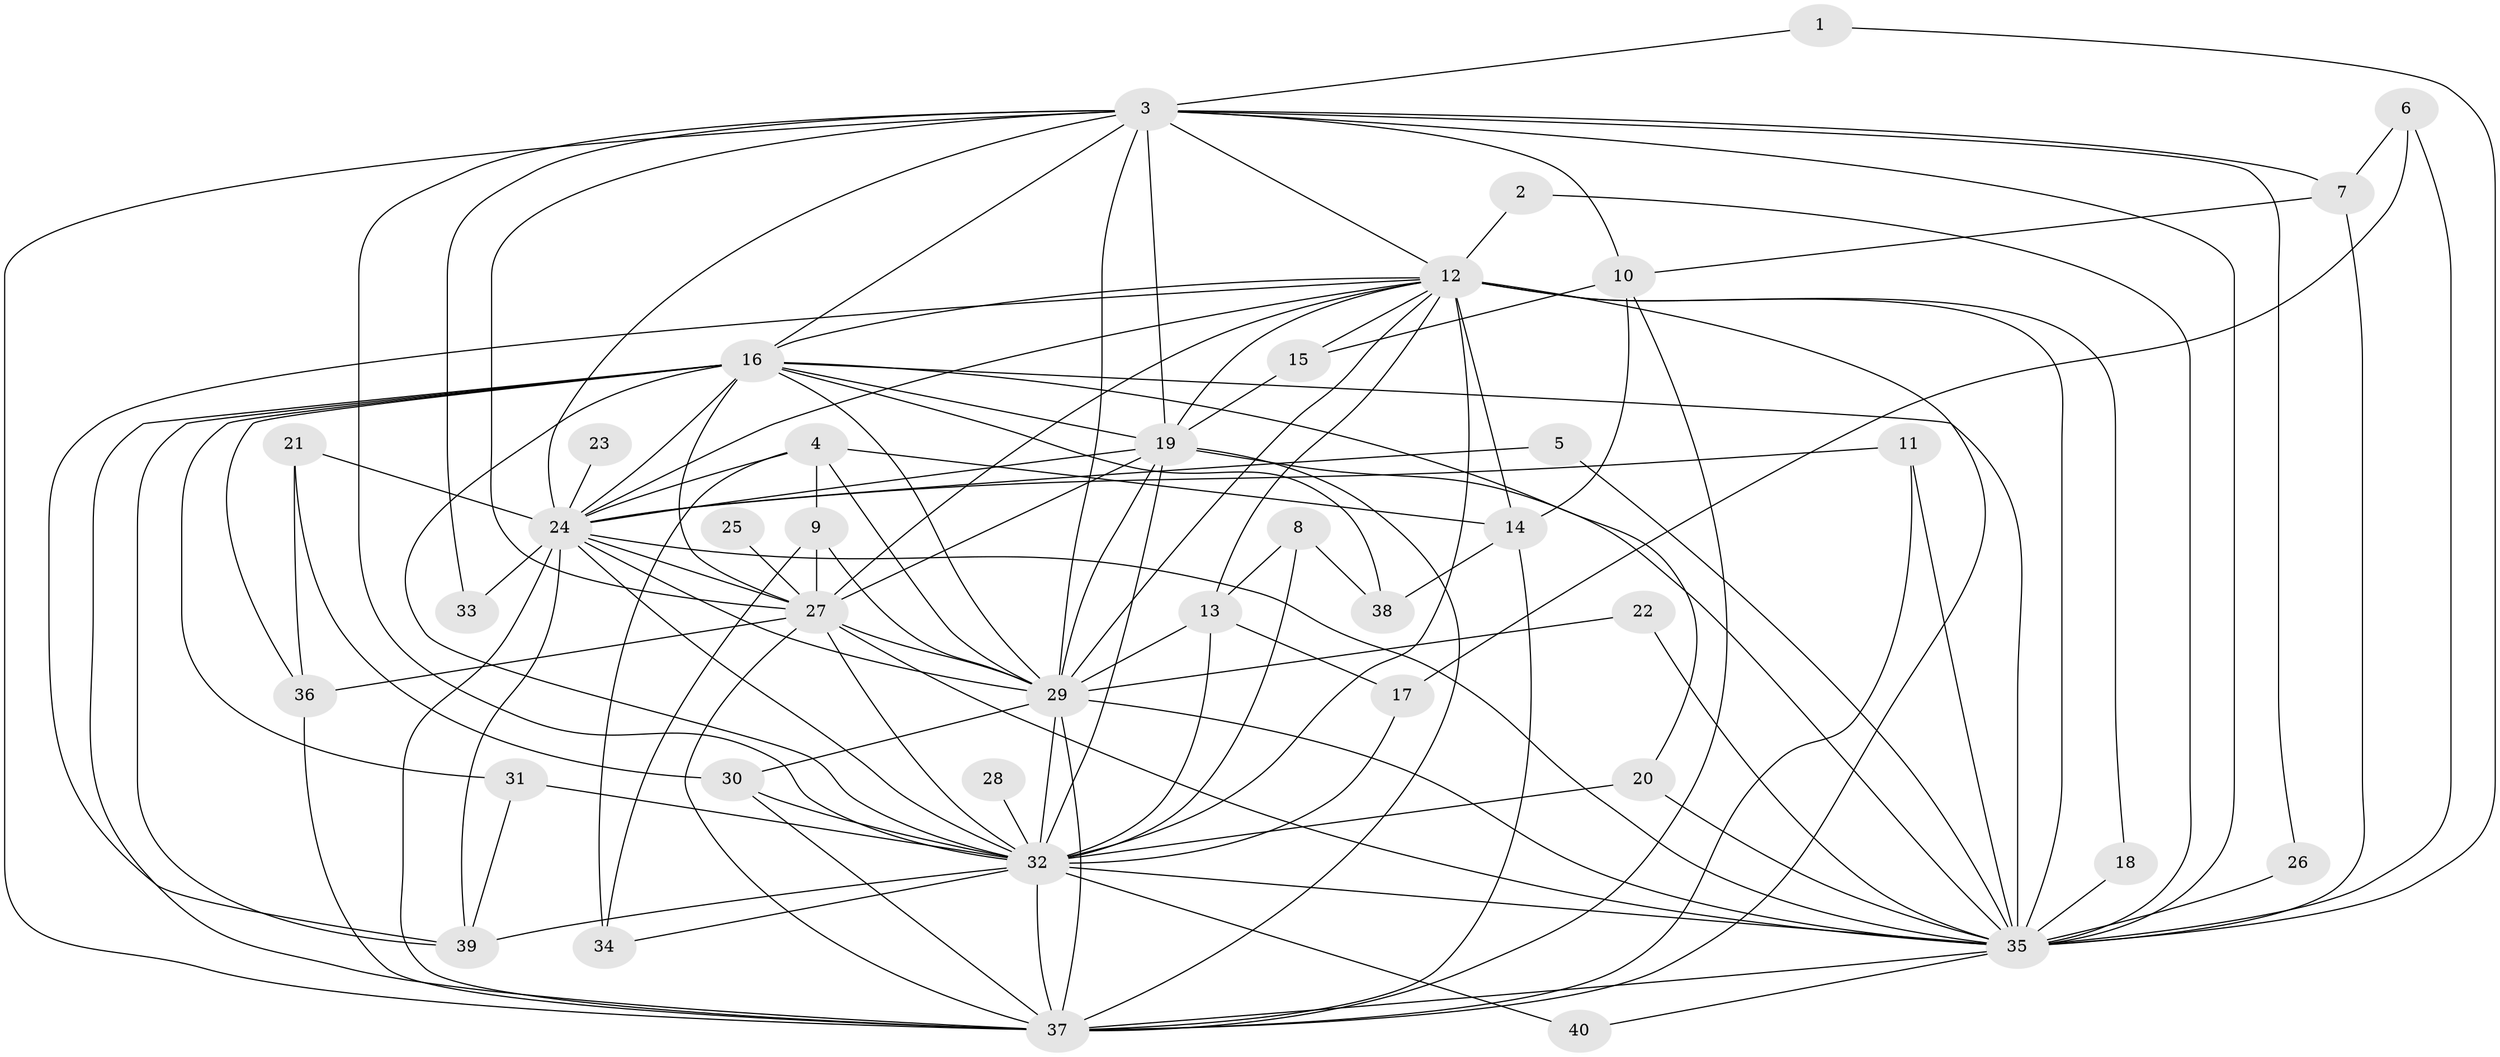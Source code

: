 // original degree distribution, {20: 0.0375, 16: 0.0375, 18: 0.0125, 23: 0.0125, 24: 0.0125, 19: 0.0125, 3: 0.1875, 2: 0.5875, 6: 0.0125, 5: 0.0625, 4: 0.025}
// Generated by graph-tools (version 1.1) at 2025/01/03/09/25 03:01:17]
// undirected, 40 vertices, 119 edges
graph export_dot {
graph [start="1"]
  node [color=gray90,style=filled];
  1;
  2;
  3;
  4;
  5;
  6;
  7;
  8;
  9;
  10;
  11;
  12;
  13;
  14;
  15;
  16;
  17;
  18;
  19;
  20;
  21;
  22;
  23;
  24;
  25;
  26;
  27;
  28;
  29;
  30;
  31;
  32;
  33;
  34;
  35;
  36;
  37;
  38;
  39;
  40;
  1 -- 3 [weight=1.0];
  1 -- 35 [weight=1.0];
  2 -- 12 [weight=1.0];
  2 -- 35 [weight=1.0];
  3 -- 7 [weight=1.0];
  3 -- 10 [weight=1.0];
  3 -- 12 [weight=1.0];
  3 -- 16 [weight=1.0];
  3 -- 19 [weight=3.0];
  3 -- 24 [weight=1.0];
  3 -- 26 [weight=1.0];
  3 -- 27 [weight=1.0];
  3 -- 29 [weight=1.0];
  3 -- 32 [weight=1.0];
  3 -- 33 [weight=1.0];
  3 -- 35 [weight=1.0];
  3 -- 37 [weight=1.0];
  4 -- 9 [weight=1.0];
  4 -- 14 [weight=1.0];
  4 -- 24 [weight=2.0];
  4 -- 29 [weight=1.0];
  4 -- 34 [weight=1.0];
  5 -- 24 [weight=1.0];
  5 -- 35 [weight=1.0];
  6 -- 7 [weight=1.0];
  6 -- 17 [weight=1.0];
  6 -- 35 [weight=1.0];
  7 -- 10 [weight=1.0];
  7 -- 35 [weight=1.0];
  8 -- 13 [weight=1.0];
  8 -- 32 [weight=1.0];
  8 -- 38 [weight=1.0];
  9 -- 27 [weight=1.0];
  9 -- 29 [weight=1.0];
  9 -- 34 [weight=1.0];
  10 -- 14 [weight=1.0];
  10 -- 15 [weight=1.0];
  10 -- 37 [weight=1.0];
  11 -- 24 [weight=1.0];
  11 -- 35 [weight=1.0];
  11 -- 37 [weight=1.0];
  12 -- 13 [weight=1.0];
  12 -- 14 [weight=1.0];
  12 -- 15 [weight=1.0];
  12 -- 16 [weight=1.0];
  12 -- 18 [weight=1.0];
  12 -- 19 [weight=1.0];
  12 -- 24 [weight=1.0];
  12 -- 27 [weight=1.0];
  12 -- 29 [weight=1.0];
  12 -- 32 [weight=2.0];
  12 -- 35 [weight=4.0];
  12 -- 37 [weight=2.0];
  12 -- 39 [weight=1.0];
  13 -- 17 [weight=1.0];
  13 -- 29 [weight=1.0];
  13 -- 32 [weight=2.0];
  14 -- 37 [weight=1.0];
  14 -- 38 [weight=1.0];
  15 -- 19 [weight=1.0];
  16 -- 19 [weight=1.0];
  16 -- 20 [weight=1.0];
  16 -- 24 [weight=1.0];
  16 -- 27 [weight=2.0];
  16 -- 29 [weight=4.0];
  16 -- 31 [weight=1.0];
  16 -- 32 [weight=1.0];
  16 -- 35 [weight=1.0];
  16 -- 36 [weight=2.0];
  16 -- 37 [weight=1.0];
  16 -- 38 [weight=1.0];
  16 -- 39 [weight=1.0];
  17 -- 32 [weight=1.0];
  18 -- 35 [weight=1.0];
  19 -- 24 [weight=3.0];
  19 -- 27 [weight=1.0];
  19 -- 29 [weight=2.0];
  19 -- 32 [weight=2.0];
  19 -- 35 [weight=1.0];
  19 -- 37 [weight=1.0];
  20 -- 32 [weight=1.0];
  20 -- 35 [weight=1.0];
  21 -- 24 [weight=1.0];
  21 -- 30 [weight=1.0];
  21 -- 36 [weight=1.0];
  22 -- 29 [weight=1.0];
  22 -- 35 [weight=1.0];
  23 -- 24 [weight=1.0];
  24 -- 27 [weight=1.0];
  24 -- 29 [weight=1.0];
  24 -- 32 [weight=1.0];
  24 -- 33 [weight=1.0];
  24 -- 35 [weight=1.0];
  24 -- 37 [weight=1.0];
  24 -- 39 [weight=1.0];
  25 -- 27 [weight=2.0];
  26 -- 35 [weight=1.0];
  27 -- 29 [weight=1.0];
  27 -- 32 [weight=1.0];
  27 -- 35 [weight=1.0];
  27 -- 36 [weight=1.0];
  27 -- 37 [weight=2.0];
  28 -- 32 [weight=1.0];
  29 -- 30 [weight=1.0];
  29 -- 32 [weight=2.0];
  29 -- 35 [weight=1.0];
  29 -- 37 [weight=2.0];
  30 -- 32 [weight=1.0];
  30 -- 37 [weight=1.0];
  31 -- 32 [weight=1.0];
  31 -- 39 [weight=1.0];
  32 -- 34 [weight=1.0];
  32 -- 35 [weight=1.0];
  32 -- 37 [weight=1.0];
  32 -- 39 [weight=1.0];
  32 -- 40 [weight=1.0];
  35 -- 37 [weight=1.0];
  35 -- 40 [weight=1.0];
  36 -- 37 [weight=2.0];
}
